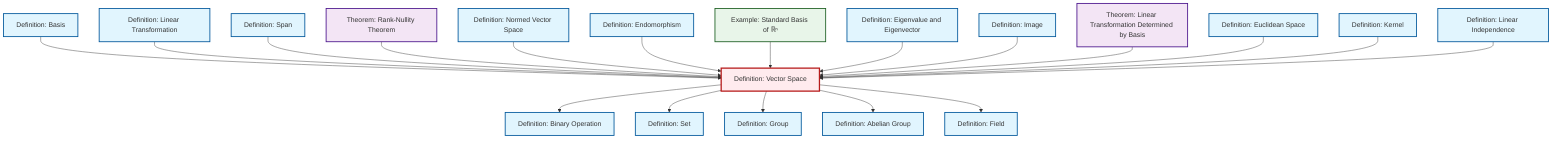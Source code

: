 graph TD
    classDef definition fill:#e1f5fe,stroke:#01579b,stroke-width:2px
    classDef theorem fill:#f3e5f5,stroke:#4a148c,stroke-width:2px
    classDef axiom fill:#fff3e0,stroke:#e65100,stroke-width:2px
    classDef example fill:#e8f5e9,stroke:#1b5e20,stroke-width:2px
    classDef current fill:#ffebee,stroke:#b71c1c,stroke-width:3px
    def-basis["Definition: Basis"]:::definition
    def-abelian-group["Definition: Abelian Group"]:::definition
    def-normed-vector-space["Definition: Normed Vector Space"]:::definition
    def-vector-space["Definition: Vector Space"]:::definition
    def-binary-operation["Definition: Binary Operation"]:::definition
    thm-rank-nullity["Theorem: Rank-Nullity Theorem"]:::theorem
    def-set["Definition: Set"]:::definition
    def-span["Definition: Span"]:::definition
    def-group["Definition: Group"]:::definition
    def-image["Definition: Image"]:::definition
    def-field["Definition: Field"]:::definition
    thm-linear-transformation-basis["Theorem: Linear Transformation Determined by Basis"]:::theorem
    def-kernel["Definition: Kernel"]:::definition
    def-endomorphism["Definition: Endomorphism"]:::definition
    def-eigenvalue-eigenvector["Definition: Eigenvalue and Eigenvector"]:::definition
    def-euclidean-space["Definition: Euclidean Space"]:::definition
    ex-standard-basis-rn["Example: Standard Basis of ℝⁿ"]:::example
    def-linear-transformation["Definition: Linear Transformation"]:::definition
    def-linear-independence["Definition: Linear Independence"]:::definition
    def-vector-space --> def-binary-operation
    def-basis --> def-vector-space
    def-linear-transformation --> def-vector-space
    def-span --> def-vector-space
    def-vector-space --> def-set
    def-vector-space --> def-group
    thm-rank-nullity --> def-vector-space
    def-vector-space --> def-abelian-group
    def-normed-vector-space --> def-vector-space
    def-endomorphism --> def-vector-space
    ex-standard-basis-rn --> def-vector-space
    def-eigenvalue-eigenvector --> def-vector-space
    def-image --> def-vector-space
    thm-linear-transformation-basis --> def-vector-space
    def-euclidean-space --> def-vector-space
    def-vector-space --> def-field
    def-kernel --> def-vector-space
    def-linear-independence --> def-vector-space
    class def-vector-space current